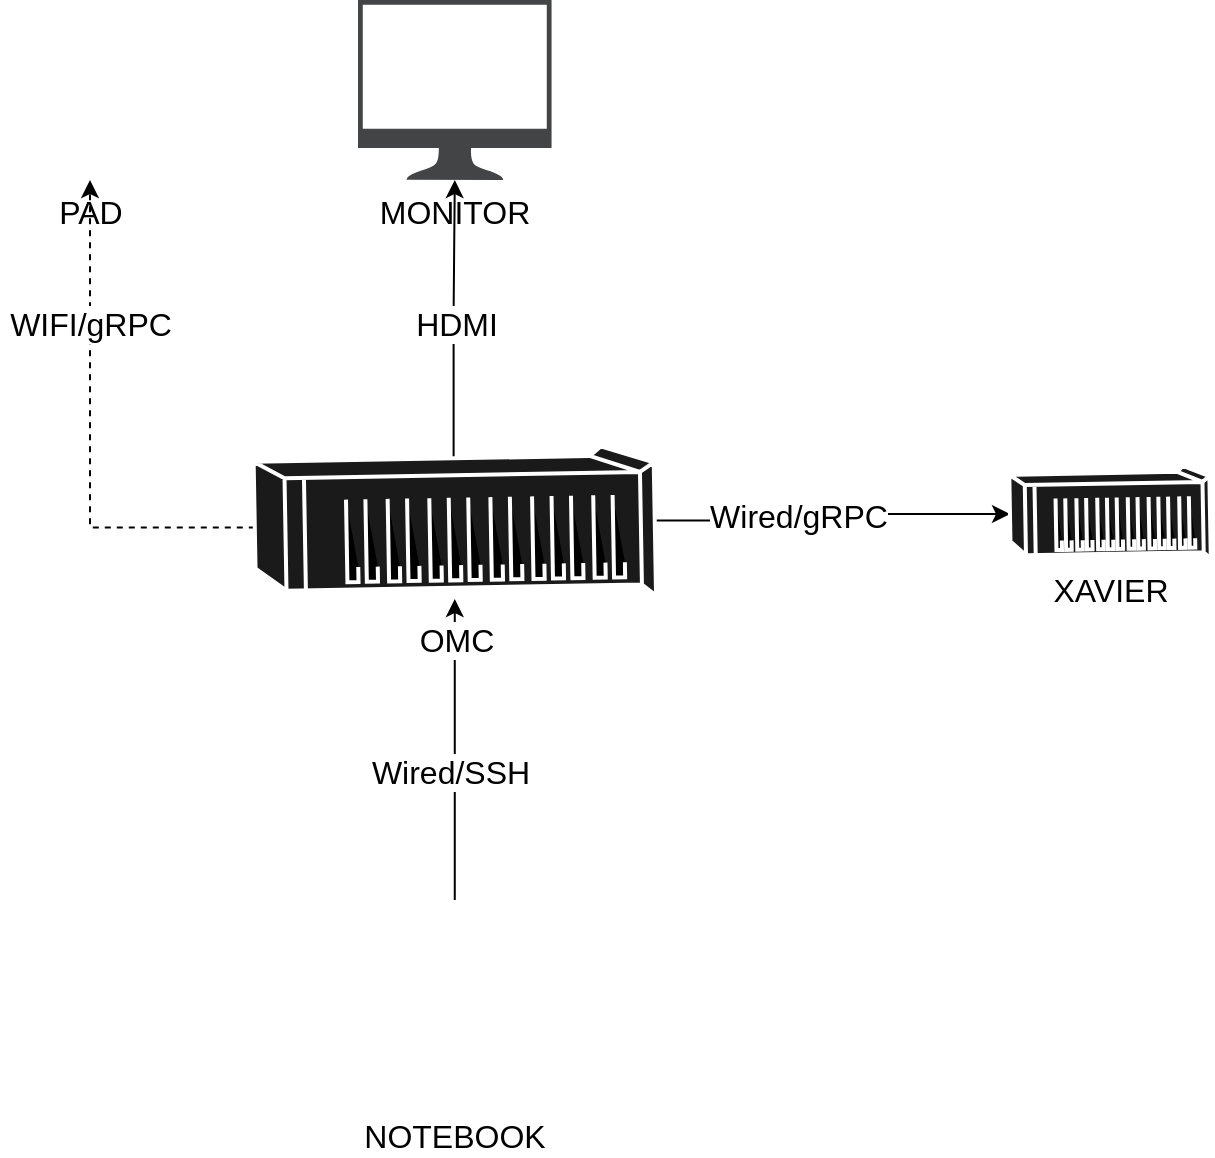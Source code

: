 <mxfile version="13.10.1" type="github">
  <diagram id="WI9T0HZ2pTsCkuznbFz-" name="Page-1">
    <mxGraphModel dx="1595" dy="1166" grid="1" gridSize="10" guides="1" tooltips="1" connect="1" arrows="1" fold="1" page="1" pageScale="1" pageWidth="1169" pageHeight="827" math="0" shadow="0">
      <root>
        <mxCell id="0" />
        <mxCell id="1" parent="0" />
        <mxCell id="NeMDavBhTuvBt24PEzFU-9" style="edgeStyle=orthogonalEdgeStyle;rounded=0;orthogonalLoop=1;jettySize=auto;html=1;exitX=0.5;exitY=0;exitDx=0;exitDy=0;fontSize=16;" edge="1" parent="1" source="NeMDavBhTuvBt24PEzFU-1" target="NeMDavBhTuvBt24PEzFU-8">
          <mxGeometry relative="1" as="geometry" />
        </mxCell>
        <mxCell id="NeMDavBhTuvBt24PEzFU-20" value="Wired/SSH" style="edgeLabel;html=1;align=center;verticalAlign=middle;resizable=0;points=[];fontSize=16;fontFamily=Helvetica;fontColor=#000000;" vertex="1" connectable="0" parent="NeMDavBhTuvBt24PEzFU-9">
          <mxGeometry x="-0.149" y="3" relative="1" as="geometry">
            <mxPoint as="offset" />
          </mxGeometry>
        </mxCell>
        <mxCell id="NeMDavBhTuvBt24PEzFU-1" value="" style="shape=image;html=1;verticalAlign=top;verticalLabelPosition=bottom;labelBackgroundColor=#ffffff;imageAspect=0;aspect=fixed;image=https://cdn0.iconfinder.com/data/icons/devices-42/512/Laptop-128.png;fontSize=16;spacing=0;" vertex="1" parent="1">
          <mxGeometry x="443.39" y="460" width="128" height="128" as="geometry" />
        </mxCell>
        <mxCell id="NeMDavBhTuvBt24PEzFU-5" value="&lt;span style=&quot;font-size: 16px&quot;&gt;PAD&lt;/span&gt;" style="shape=image;html=1;verticalAlign=top;verticalLabelPosition=bottom;labelBackgroundColor=#ffffff;imageAspect=0;aspect=fixed;image=https://cdn2.iconfinder.com/data/icons/pinpoint-interface-ii/48/device-tablet-128.png" vertex="1" parent="1">
          <mxGeometry x="280" y="10" width="90" height="90" as="geometry" />
        </mxCell>
        <mxCell id="NeMDavBhTuvBt24PEzFU-7" value="MONITOR" style="pointerEvents=1;shadow=0;dashed=0;html=1;strokeColor=none;fillColor=#434445;aspect=fixed;labelPosition=center;verticalLabelPosition=bottom;verticalAlign=top;align=center;outlineConnect=0;shape=mxgraph.vvd.monitor;fontSize=16;" vertex="1" parent="1">
          <mxGeometry x="459" y="10" width="96.78" height="90" as="geometry" />
        </mxCell>
        <mxCell id="NeMDavBhTuvBt24PEzFU-11" style="edgeStyle=orthogonalEdgeStyle;rounded=0;orthogonalLoop=1;jettySize=auto;html=1;exitX=0.94;exitY=0.5;exitDx=0;exitDy=0;exitPerimeter=0;fontSize=16;" edge="1" parent="1" source="NeMDavBhTuvBt24PEzFU-8" target="NeMDavBhTuvBt24PEzFU-7">
          <mxGeometry relative="1" as="geometry" />
        </mxCell>
        <mxCell id="NeMDavBhTuvBt24PEzFU-12" value="HDMI" style="edgeLabel;html=1;align=center;verticalAlign=middle;resizable=0;points=[];fontSize=16;" vertex="1" connectable="0" parent="NeMDavBhTuvBt24PEzFU-11">
          <mxGeometry x="0.277" y="3" relative="1" as="geometry">
            <mxPoint x="2.99" y="21.4" as="offset" />
          </mxGeometry>
        </mxCell>
        <mxCell id="NeMDavBhTuvBt24PEzFU-13" style="edgeStyle=orthogonalEdgeStyle;rounded=0;orthogonalLoop=1;jettySize=auto;html=1;exitX=0.5;exitY=0;exitDx=0;exitDy=0;exitPerimeter=0;entryX=0.5;entryY=1;entryDx=0;entryDy=0;dashed=1;" edge="1" parent="1" source="NeMDavBhTuvBt24PEzFU-8" target="NeMDavBhTuvBt24PEzFU-5">
          <mxGeometry relative="1" as="geometry">
            <Array as="points">
              <mxPoint x="408" y="273" />
              <mxPoint x="325" y="273" />
            </Array>
          </mxGeometry>
        </mxCell>
        <mxCell id="NeMDavBhTuvBt24PEzFU-14" value="WIFI/gRPC" style="edgeLabel;html=1;align=center;verticalAlign=middle;resizable=0;points=[];fontSize=16;" vertex="1" connectable="0" parent="NeMDavBhTuvBt24PEzFU-13">
          <mxGeometry x="-0.282" relative="1" as="geometry">
            <mxPoint y="-92.1" as="offset" />
          </mxGeometry>
        </mxCell>
        <mxCell id="NeMDavBhTuvBt24PEzFU-18" style="edgeStyle=orthogonalEdgeStyle;rounded=0;orthogonalLoop=1;jettySize=auto;html=1;exitX=0.5;exitY=1;exitDx=0;exitDy=0;exitPerimeter=0;fontFamily=Helvetica;fontSize=24;fontColor=#000000;" edge="1" parent="1" source="NeMDavBhTuvBt24PEzFU-8" target="NeMDavBhTuvBt24PEzFU-16">
          <mxGeometry relative="1" as="geometry" />
        </mxCell>
        <mxCell id="NeMDavBhTuvBt24PEzFU-19" value="Wired/gRPC" style="edgeLabel;html=1;align=center;verticalAlign=middle;resizable=0;points=[];fontSize=16;fontFamily=Helvetica;fontColor=#000000;" vertex="1" connectable="0" parent="NeMDavBhTuvBt24PEzFU-18">
          <mxGeometry x="-0.21" y="3" relative="1" as="geometry">
            <mxPoint as="offset" />
          </mxGeometry>
        </mxCell>
        <mxCell id="NeMDavBhTuvBt24PEzFU-8" value="" style="shape=mxgraph.cisco.computers_and_peripherals.ibm_tower;html=1;pointerEvents=1;dashed=0;strokeColor=#ffffff;strokeWidth=2;verticalLabelPosition=bottom;verticalAlign=top;align=center;outlineConnect=0;rotatable=1;rotation=-91;fillColor=#1A1A1A;" vertex="1" parent="1">
          <mxGeometry x="469.88" y="172" width="75.01" height="200" as="geometry" />
        </mxCell>
        <mxCell id="NeMDavBhTuvBt24PEzFU-15" value="OMC" style="text;html=1;align=center;verticalAlign=middle;resizable=0;points=[];autosize=1;fontSize=16;fontFamily=Helvetica;fontStyle=0;labelBackgroundColor=#ffffff;" vertex="1" parent="1">
          <mxGeometry x="483.39" y="320" width="50" height="20" as="geometry" />
        </mxCell>
        <mxCell id="NeMDavBhTuvBt24PEzFU-16" value="" style="shape=mxgraph.cisco.computers_and_peripherals.ibm_tower;html=1;pointerEvents=1;dashed=0;strokeColor=#ffffff;strokeWidth=2;verticalLabelPosition=bottom;verticalAlign=top;align=center;outlineConnect=0;rotatable=1;rotation=-91;fillColor=#1A1A1A;" vertex="1" parent="1">
          <mxGeometry x="811.61" y="217" width="46.78" height="100" as="geometry" />
        </mxCell>
        <mxCell id="NeMDavBhTuvBt24PEzFU-17" value="XAVIER" style="text;html=1;align=center;verticalAlign=middle;resizable=0;points=[];autosize=1;fontSize=16;fontFamily=Helvetica;fontStyle=0;labelBackgroundColor=#ffffff;" vertex="1" parent="1">
          <mxGeometry x="800" y="295" width="70" height="20" as="geometry" />
        </mxCell>
        <mxCell id="NeMDavBhTuvBt24PEzFU-21" value="NOTEBOOK" style="text;html=1;align=center;verticalAlign=middle;resizable=0;points=[];autosize=1;fontSize=16;fontFamily=Helvetica;fontStyle=0;labelBackgroundColor=#ffffff;" vertex="1" parent="1">
          <mxGeometry x="457.39" y="568" width="100" height="20" as="geometry" />
        </mxCell>
      </root>
    </mxGraphModel>
  </diagram>
</mxfile>
